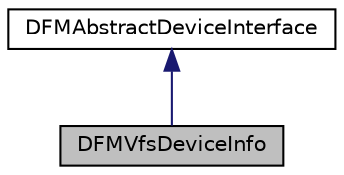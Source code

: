digraph "DFMVfsDeviceInfo"
{
  edge [fontname="Helvetica",fontsize="10",labelfontname="Helvetica",labelfontsize="10"];
  node [fontname="Helvetica",fontsize="10",shape=record];
  Node0 [label="DFMVfsDeviceInfo",height=0.2,width=0.4,color="black", fillcolor="grey75", style="filled", fontcolor="black"];
  Node1 -> Node0 [dir="back",color="midnightblue",fontsize="10",style="solid",fontname="Helvetica"];
  Node1 [label="DFMAbstractDeviceInterface",height=0.2,width=0.4,color="black", fillcolor="white", style="filled",URL="$class_d_f_m_abstract_device_interface.html"];
}
